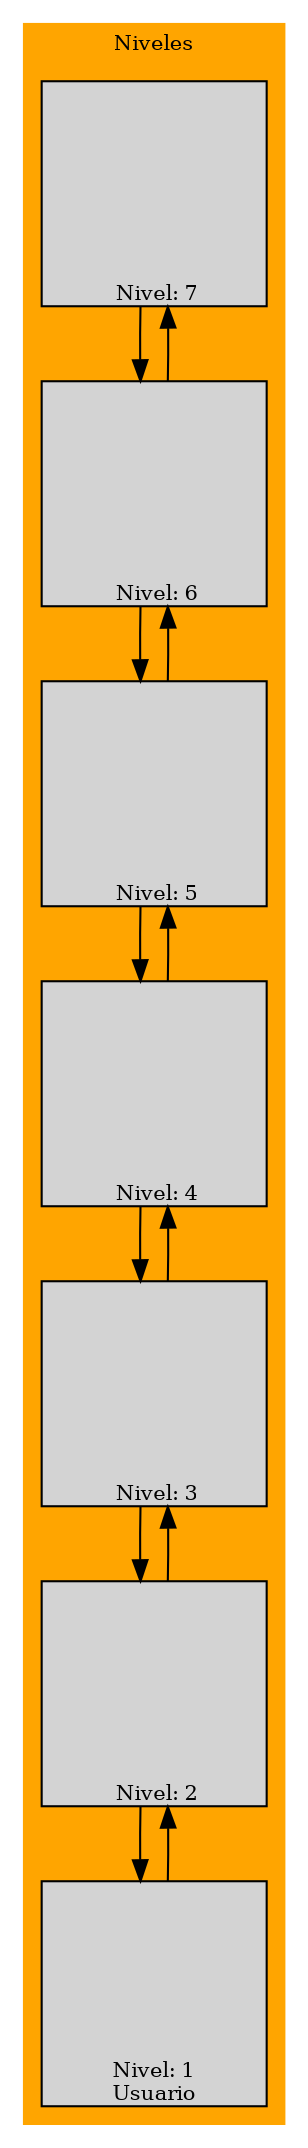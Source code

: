 digraph g {
 node [
fontsize = "10"
shape = "Mrecord"
style ="filled, bold"
];

 subgraph cluster_1 {
node [style=filled];
"nodoD1"
[ label=" Nivel: 7",width ="1.5",fontcolor=black,shape=square,labelloc = b,image="no.png" ];
"nodoD2"
[ label=" Nivel: 6",width ="1.5",fontcolor=black,shape=square,labelloc = b,image="no.png" ];
"nodoD3"
[ label=" Nivel: 5",width ="1.5",fontcolor=black,shape=square,labelloc = b,image="no.png" ];
"nodoD4"
[ label=" Nivel: 4",width ="1.5",fontcolor=black,shape=square,labelloc = b,image="no.png" ];
"nodoD5"
[ label=" Nivel: 3",width ="1.5",fontcolor=black,shape=square,labelloc = b,image="no.png" ];
"nodoD6"
[ label=" Nivel: 2",width ="1.5",fontcolor=black,shape=square,labelloc = b,image="no.png" ];
"nodoD7"
[ label=" Nivel: 1 &#92;n Usuario ",width ="1.5",fontcolor=black,shape=square,labelloc = b,image="si.png" ];
"nodoD1"-> "nodoD2";
"nodoD2"-> "nodoD1";
"nodoD2"-> "nodoD3";
"nodoD3"-> "nodoD2";
"nodoD3"-> "nodoD4";
"nodoD4"-> "nodoD3";
"nodoD4"-> "nodoD5";
"nodoD5"-> "nodoD4";
"nodoD5"-> "nodoD6";
"nodoD6"-> "nodoD5";
"nodoD6"-> "nodoD7";
"nodoD7"-> "nodoD6";
fontsize = "10"
shape = "Mrecord"
color="orange"
style ="filled, bold"
label ="Niveles"
}
}